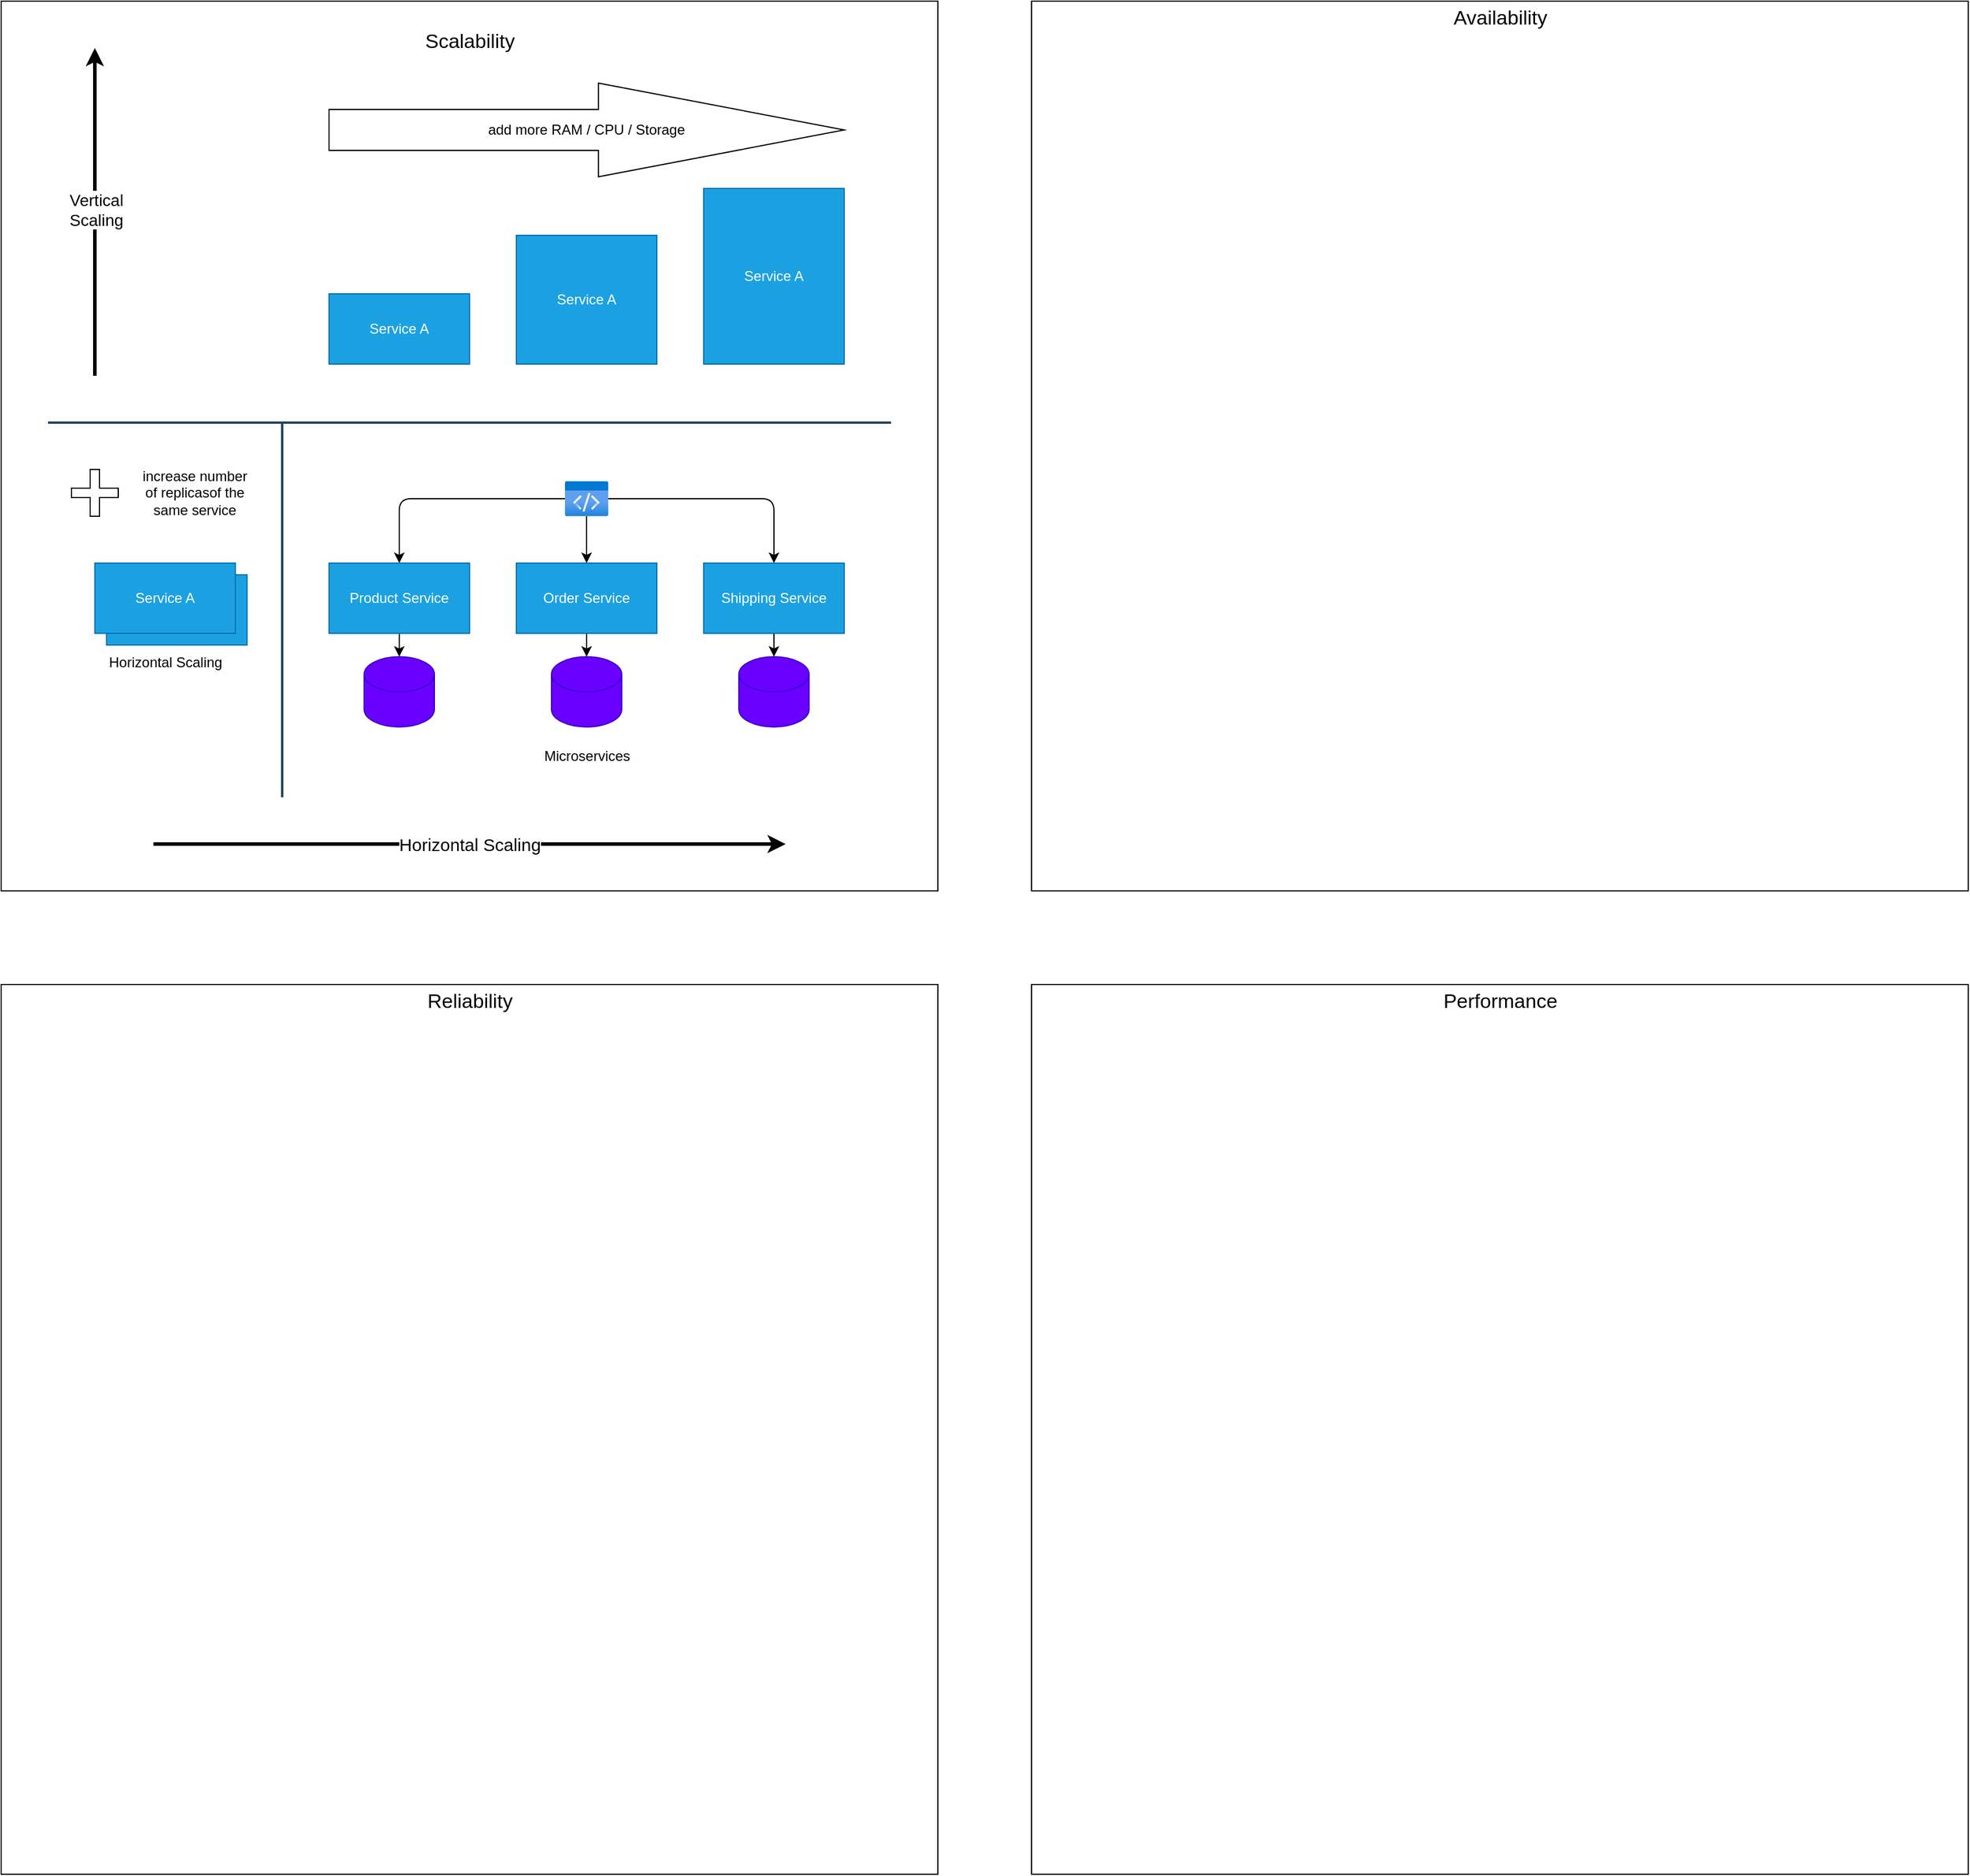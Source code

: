 <mxfile>
    <diagram id="-c_VI9id2U8DFNW3AgLU" name="Page-1">
        <mxGraphModel dx="2645" dy="1428" grid="1" gridSize="10" guides="1" tooltips="1" connect="1" arrows="1" fold="1" page="1" pageScale="1" pageWidth="850" pageHeight="1100" math="0" shadow="0">
            <root>
                <mxCell id="0"/>
                <mxCell id="1" parent="0"/>
                <mxCell id="37" value="" style="whiteSpace=wrap;html=1;fontSize=14;" vertex="1" parent="1">
                    <mxGeometry x="40" width="800" height="760" as="geometry"/>
                </mxCell>
                <mxCell id="2" value="Service A" style="whiteSpace=wrap;html=1;fillColor=#1ba1e2;fontColor=#ffffff;strokeColor=#006EAF;" vertex="1" parent="1">
                    <mxGeometry x="320" y="250" width="120" height="60" as="geometry"/>
                </mxCell>
                <mxCell id="3" value="Service A" style="whiteSpace=wrap;html=1;fillColor=#1ba1e2;fontColor=#ffffff;strokeColor=#006EAF;" vertex="1" parent="1">
                    <mxGeometry x="480" y="200" width="120" height="110" as="geometry"/>
                </mxCell>
                <mxCell id="4" value="Service A" style="whiteSpace=wrap;html=1;fillColor=#1ba1e2;fontColor=#ffffff;strokeColor=#006EAF;" vertex="1" parent="1">
                    <mxGeometry x="640" y="160" width="120" height="150" as="geometry"/>
                </mxCell>
                <mxCell id="5" value="" style="edgeStyle=none;orthogonalLoop=1;jettySize=auto;html=1;strokeWidth=3;" edge="1" parent="1">
                    <mxGeometry width="100" relative="1" as="geometry">
                        <mxPoint x="120" y="320" as="sourcePoint"/>
                        <mxPoint x="120" y="40" as="targetPoint"/>
                        <Array as="points"/>
                    </mxGeometry>
                </mxCell>
                <mxCell id="6" value="Vertical &lt;br style=&quot;font-size: 14px;&quot;&gt;Scaling" style="edgeLabel;html=1;align=center;verticalAlign=middle;resizable=0;points=[];fontSize=14;" vertex="1" connectable="0" parent="5">
                    <mxGeometry x="0.005" y="-2" relative="1" as="geometry">
                        <mxPoint x="-1" y="-2" as="offset"/>
                    </mxGeometry>
                </mxCell>
                <mxCell id="10" value="add more RAM / CPU / Storage" style="shape=singleArrow;whiteSpace=wrap;html=1;arrowWidth=0.439;arrowSize=0.477;rotation=0;" vertex="1" parent="1">
                    <mxGeometry x="320" y="70" width="440" height="80" as="geometry"/>
                </mxCell>
                <mxCell id="11" value="Service A" style="whiteSpace=wrap;html=1;fillColor=#1ba1e2;fontColor=#ffffff;strokeColor=#006EAF;" vertex="1" parent="1">
                    <mxGeometry x="130" y="490" width="120" height="60" as="geometry"/>
                </mxCell>
                <mxCell id="12" value="Service A" style="whiteSpace=wrap;html=1;fillColor=#1ba1e2;fontColor=#ffffff;strokeColor=#006EAF;" vertex="1" parent="1">
                    <mxGeometry x="120" y="480" width="120" height="60" as="geometry"/>
                </mxCell>
                <mxCell id="14" value="Horizontal Scaling" style="text;html=1;align=center;verticalAlign=middle;resizable=0;points=[];autosize=1;strokeColor=none;fillColor=none;" vertex="1" parent="1">
                    <mxGeometry x="120" y="550" width="120" height="30" as="geometry"/>
                </mxCell>
                <mxCell id="15" value="" style="shape=cross;whiteSpace=wrap;html=1;" vertex="1" parent="1">
                    <mxGeometry x="100" y="400" width="40" height="40" as="geometry"/>
                </mxCell>
                <mxCell id="18" value="increase number &lt;br&gt;of replicasof the &lt;br&gt;same service" style="text;html=1;align=center;verticalAlign=middle;resizable=0;points=[];autosize=1;strokeColor=none;fillColor=none;" vertex="1" parent="1">
                    <mxGeometry x="150" y="390" width="110" height="60" as="geometry"/>
                </mxCell>
                <mxCell id="33" style="edgeStyle=orthogonalEdgeStyle;html=1;strokeWidth=1;fontSize=14;" edge="1" parent="1" source="19" target="28">
                    <mxGeometry relative="1" as="geometry"/>
                </mxCell>
                <mxCell id="19" value="Product Service" style="whiteSpace=wrap;html=1;fillColor=#1ba1e2;fontColor=#ffffff;strokeColor=#006EAF;" vertex="1" parent="1">
                    <mxGeometry x="320" y="480" width="120" height="60" as="geometry"/>
                </mxCell>
                <mxCell id="31" style="edgeStyle=orthogonalEdgeStyle;html=1;strokeWidth=1;fontSize=14;" edge="1" parent="1" source="20" target="29">
                    <mxGeometry relative="1" as="geometry"/>
                </mxCell>
                <mxCell id="20" value="Order Service" style="whiteSpace=wrap;html=1;fillColor=#1ba1e2;fontColor=#ffffff;strokeColor=#006EAF;" vertex="1" parent="1">
                    <mxGeometry x="480" y="480" width="120" height="60" as="geometry"/>
                </mxCell>
                <mxCell id="32" style="edgeStyle=orthogonalEdgeStyle;html=1;strokeWidth=1;fontSize=14;" edge="1" parent="1" source="21" target="30">
                    <mxGeometry relative="1" as="geometry"/>
                </mxCell>
                <mxCell id="21" value="Shipping Service" style="whiteSpace=wrap;html=1;fillColor=#1ba1e2;fontColor=#ffffff;strokeColor=#006EAF;" vertex="1" parent="1">
                    <mxGeometry x="640" y="480" width="120" height="60" as="geometry"/>
                </mxCell>
                <mxCell id="23" style="edgeStyle=orthogonalEdgeStyle;html=1;entryX=0.5;entryY=0;entryDx=0;entryDy=0;" edge="1" parent="1" source="22" target="19">
                    <mxGeometry relative="1" as="geometry"/>
                </mxCell>
                <mxCell id="24" style="edgeStyle=orthogonalEdgeStyle;html=1;" edge="1" parent="1" source="22" target="20">
                    <mxGeometry relative="1" as="geometry"/>
                </mxCell>
                <mxCell id="25" style="edgeStyle=orthogonalEdgeStyle;html=1;entryX=0.5;entryY=0;entryDx=0;entryDy=0;" edge="1" parent="1" source="22" target="21">
                    <mxGeometry relative="1" as="geometry"/>
                </mxCell>
                <mxCell id="22" value="" style="aspect=fixed;html=1;points=[];align=center;image;fontSize=12;image=img/lib/azure2/general/Code.svg;" vertex="1" parent="1">
                    <mxGeometry x="521.53" y="410" width="36.93" height="30" as="geometry"/>
                </mxCell>
                <mxCell id="26" value="Microservices" style="text;html=1;align=center;verticalAlign=middle;resizable=0;points=[];autosize=1;strokeColor=none;fillColor=none;" vertex="1" parent="1">
                    <mxGeometry x="490" y="630" width="100" height="30" as="geometry"/>
                </mxCell>
                <mxCell id="27" value="Horizontal Scaling" style="edgeStyle=none;orthogonalLoop=1;jettySize=auto;html=1;strokeWidth=3;fontSize=15;" edge="1" parent="1">
                    <mxGeometry width="100" relative="1" as="geometry">
                        <mxPoint x="170" y="720" as="sourcePoint"/>
                        <mxPoint x="710" y="720" as="targetPoint"/>
                        <Array as="points"/>
                        <mxPoint as="offset"/>
                    </mxGeometry>
                </mxCell>
                <mxCell id="28" value="" style="shape=cylinder3;whiteSpace=wrap;html=1;boundedLbl=1;backgroundOutline=1;size=15;fontSize=14;fillColor=#6a00ff;fontColor=#ffffff;strokeColor=#3700CC;" vertex="1" parent="1">
                    <mxGeometry x="350" y="560" width="60" height="60" as="geometry"/>
                </mxCell>
                <mxCell id="29" value="" style="shape=cylinder3;whiteSpace=wrap;html=1;boundedLbl=1;backgroundOutline=1;size=15;fontSize=14;fillColor=#6a00ff;fontColor=#ffffff;strokeColor=#3700CC;" vertex="1" parent="1">
                    <mxGeometry x="510" y="560" width="60" height="60" as="geometry"/>
                </mxCell>
                <mxCell id="30" value="" style="shape=cylinder3;whiteSpace=wrap;html=1;boundedLbl=1;backgroundOutline=1;size=15;fontSize=14;fillColor=#6a00ff;fontColor=#ffffff;strokeColor=#3700CC;" vertex="1" parent="1">
                    <mxGeometry x="670" y="560" width="60" height="60" as="geometry"/>
                </mxCell>
                <mxCell id="35" value="" style="edgeStyle=none;orthogonalLoop=1;jettySize=auto;html=1;strokeWidth=2;fontSize=14;endArrow=none;endFill=0;fillColor=#bac8d3;strokeColor=#23445d;" edge="1" parent="1">
                    <mxGeometry width="100" relative="1" as="geometry">
                        <mxPoint x="80" y="360" as="sourcePoint"/>
                        <mxPoint x="800" y="360" as="targetPoint"/>
                        <Array as="points"/>
                    </mxGeometry>
                </mxCell>
                <mxCell id="36" value="" style="edgeStyle=none;orthogonalLoop=1;jettySize=auto;html=1;strokeWidth=2;fontSize=14;endArrow=none;endFill=0;fillColor=#bac8d3;strokeColor=#23445d;" edge="1" parent="1">
                    <mxGeometry width="100" relative="1" as="geometry">
                        <mxPoint x="280" y="360" as="sourcePoint"/>
                        <mxPoint x="280" y="680" as="targetPoint"/>
                        <Array as="points"/>
                    </mxGeometry>
                </mxCell>
                <mxCell id="40" value="" style="whiteSpace=wrap;html=1;fontSize=14;" vertex="1" parent="1">
                    <mxGeometry x="920" width="800" height="760" as="geometry"/>
                </mxCell>
                <mxCell id="41" value="" style="whiteSpace=wrap;html=1;fontSize=14;" vertex="1" parent="1">
                    <mxGeometry x="40" y="840" width="800" height="760" as="geometry"/>
                </mxCell>
                <mxCell id="42" value="" style="whiteSpace=wrap;html=1;fontSize=14;" vertex="1" parent="1">
                    <mxGeometry x="920" y="840" width="800" height="760" as="geometry"/>
                </mxCell>
                <mxCell id="43" value="Scalability" style="text;html=1;align=center;verticalAlign=middle;resizable=0;points=[];autosize=1;strokeColor=none;fillColor=none;fontSize=17;" vertex="1" parent="1">
                    <mxGeometry x="390" y="20" width="100" height="30" as="geometry"/>
                </mxCell>
                <mxCell id="44" value="Availability" style="text;html=1;align=center;verticalAlign=middle;resizable=0;points=[];autosize=1;strokeColor=none;fillColor=none;fontSize=17;" vertex="1" parent="1">
                    <mxGeometry x="1270" width="100" height="30" as="geometry"/>
                </mxCell>
                <mxCell id="45" value="Reliability" style="text;html=1;align=center;verticalAlign=middle;resizable=0;points=[];autosize=1;strokeColor=none;fillColor=none;fontSize=17;" vertex="1" parent="1">
                    <mxGeometry x="390" y="840" width="100" height="30" as="geometry"/>
                </mxCell>
                <mxCell id="46" value="Performance" style="text;html=1;align=center;verticalAlign=middle;resizable=0;points=[];autosize=1;strokeColor=none;fillColor=none;fontSize=17;" vertex="1" parent="1">
                    <mxGeometry x="1260" y="840" width="120" height="30" as="geometry"/>
                </mxCell>
            </root>
        </mxGraphModel>
    </diagram>
</mxfile>